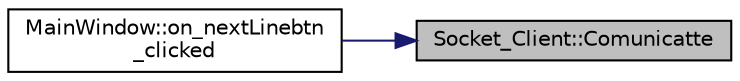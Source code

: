 digraph "Socket_Client::Comunicatte"
{
 // INTERACTIVE_SVG=YES
 // LATEX_PDF_SIZE
  edge [fontname="Helvetica",fontsize="10",labelfontname="Helvetica",labelfontsize="10"];
  node [fontname="Helvetica",fontsize="10",shape=record];
  rankdir="RL";
  Node1 [label="Socket_Client::Comunicatte",height=0.2,width=0.4,color="black", fillcolor="grey75", style="filled", fontcolor="black",tooltip=" "];
  Node1 -> Node2 [dir="back",color="midnightblue",fontsize="10",style="solid",fontname="Helvetica"];
  Node2 [label="MainWindow::on_nextLinebtn\l_clicked",height=0.2,width=0.4,color="black", fillcolor="white", style="filled",URL="$classMainWindow.html#a8b0c97282394fbc59b40957500b0458e",tooltip=" "];
}
